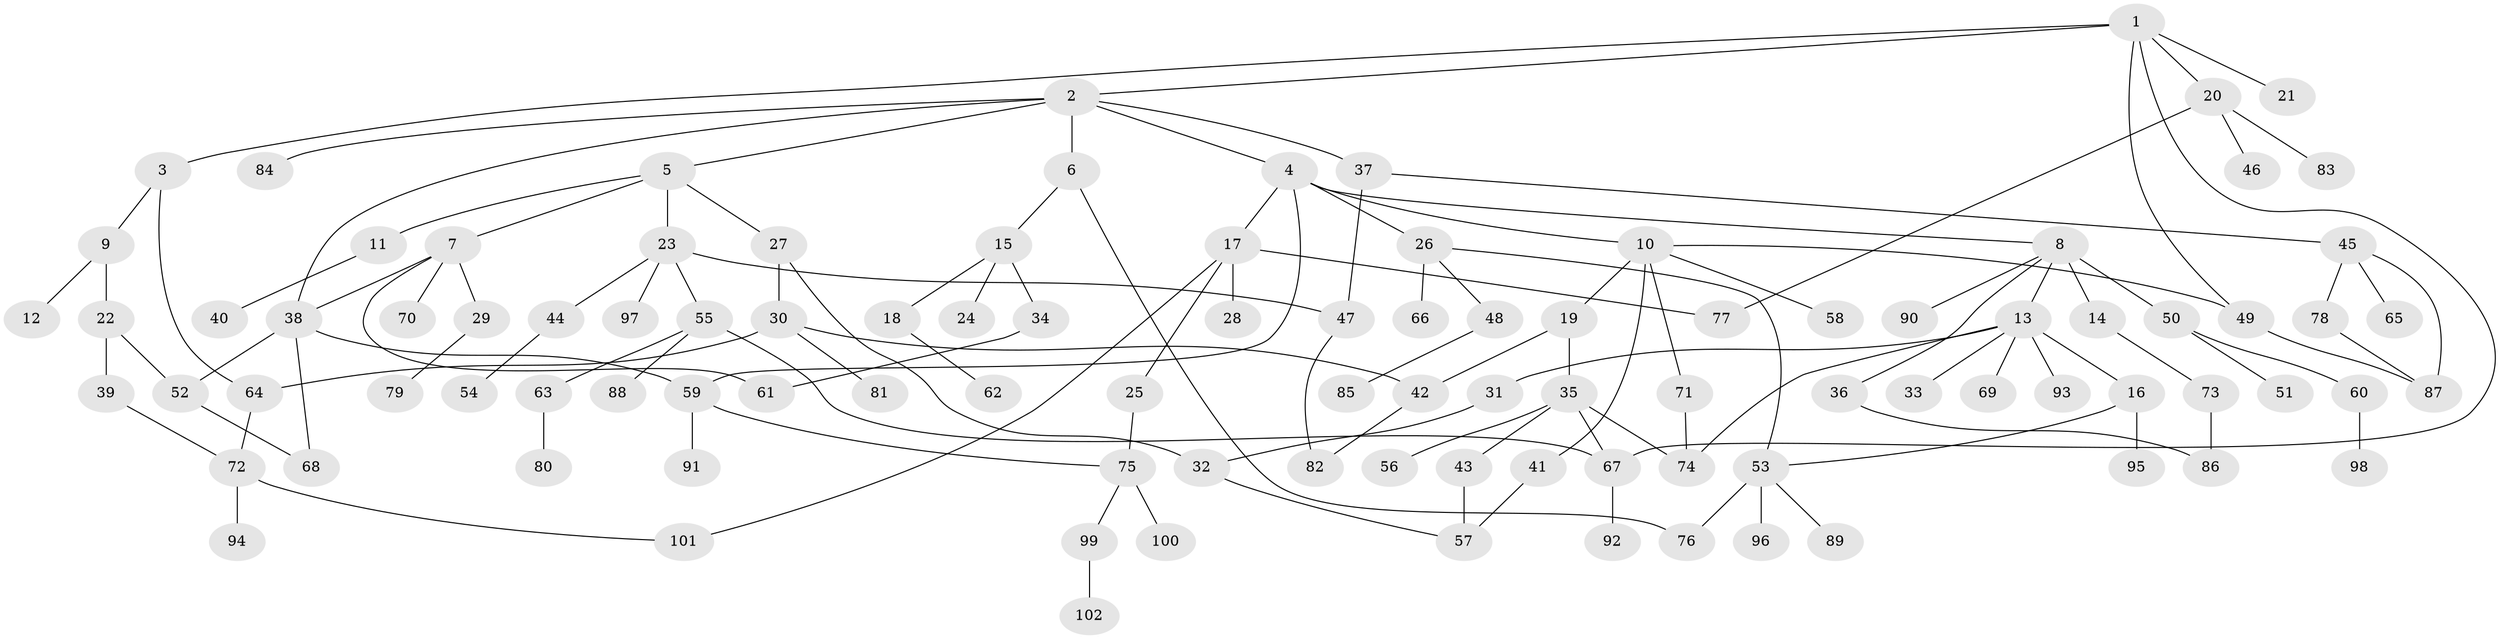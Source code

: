 // Generated by graph-tools (version 1.1) at 2025/49/03/09/25 03:49:19]
// undirected, 102 vertices, 127 edges
graph export_dot {
graph [start="1"]
  node [color=gray90,style=filled];
  1;
  2;
  3;
  4;
  5;
  6;
  7;
  8;
  9;
  10;
  11;
  12;
  13;
  14;
  15;
  16;
  17;
  18;
  19;
  20;
  21;
  22;
  23;
  24;
  25;
  26;
  27;
  28;
  29;
  30;
  31;
  32;
  33;
  34;
  35;
  36;
  37;
  38;
  39;
  40;
  41;
  42;
  43;
  44;
  45;
  46;
  47;
  48;
  49;
  50;
  51;
  52;
  53;
  54;
  55;
  56;
  57;
  58;
  59;
  60;
  61;
  62;
  63;
  64;
  65;
  66;
  67;
  68;
  69;
  70;
  71;
  72;
  73;
  74;
  75;
  76;
  77;
  78;
  79;
  80;
  81;
  82;
  83;
  84;
  85;
  86;
  87;
  88;
  89;
  90;
  91;
  92;
  93;
  94;
  95;
  96;
  97;
  98;
  99;
  100;
  101;
  102;
  1 -- 2;
  1 -- 3;
  1 -- 20;
  1 -- 21;
  1 -- 49;
  1 -- 67;
  2 -- 4;
  2 -- 5;
  2 -- 6;
  2 -- 37;
  2 -- 38;
  2 -- 84;
  3 -- 9;
  3 -- 64;
  4 -- 8;
  4 -- 10;
  4 -- 17;
  4 -- 26;
  4 -- 59;
  5 -- 7;
  5 -- 11;
  5 -- 23;
  5 -- 27;
  6 -- 15;
  6 -- 76;
  7 -- 29;
  7 -- 70;
  7 -- 61;
  7 -- 38;
  8 -- 13;
  8 -- 14;
  8 -- 36;
  8 -- 50;
  8 -- 90;
  9 -- 12;
  9 -- 22;
  10 -- 19;
  10 -- 41;
  10 -- 58;
  10 -- 71;
  10 -- 49;
  11 -- 40;
  13 -- 16;
  13 -- 31;
  13 -- 33;
  13 -- 69;
  13 -- 74;
  13 -- 93;
  14 -- 73;
  15 -- 18;
  15 -- 24;
  15 -- 34;
  16 -- 95;
  16 -- 53;
  17 -- 25;
  17 -- 28;
  17 -- 77;
  17 -- 101;
  18 -- 62;
  19 -- 35;
  19 -- 42;
  20 -- 46;
  20 -- 83;
  20 -- 77;
  22 -- 39;
  22 -- 52;
  23 -- 44;
  23 -- 47;
  23 -- 55;
  23 -- 97;
  25 -- 75;
  26 -- 48;
  26 -- 53;
  26 -- 66;
  27 -- 30;
  27 -- 32;
  29 -- 79;
  30 -- 81;
  30 -- 42;
  30 -- 64;
  31 -- 32;
  32 -- 57;
  34 -- 61;
  35 -- 43;
  35 -- 56;
  35 -- 74;
  35 -- 67;
  36 -- 86;
  37 -- 45;
  37 -- 47;
  38 -- 59;
  38 -- 68;
  38 -- 52;
  39 -- 72;
  41 -- 57;
  42 -- 82;
  43 -- 57;
  44 -- 54;
  45 -- 65;
  45 -- 78;
  45 -- 87;
  47 -- 82;
  48 -- 85;
  49 -- 87;
  50 -- 51;
  50 -- 60;
  52 -- 68;
  53 -- 89;
  53 -- 96;
  53 -- 76;
  55 -- 63;
  55 -- 67;
  55 -- 88;
  59 -- 91;
  59 -- 75;
  60 -- 98;
  63 -- 80;
  64 -- 72;
  67 -- 92;
  71 -- 74;
  72 -- 94;
  72 -- 101;
  73 -- 86;
  75 -- 99;
  75 -- 100;
  78 -- 87;
  99 -- 102;
}
